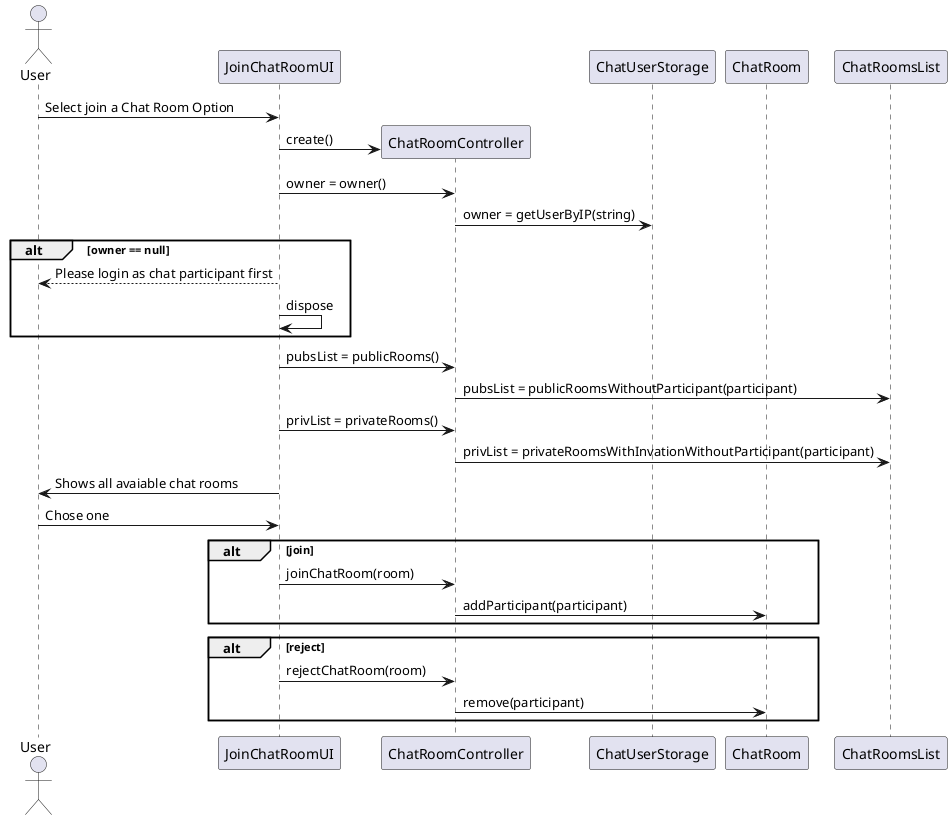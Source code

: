 @startuml design_joinChatRoom_ipc05.3.png
actor User
participant "JoinChatRoomUI" as pui
participant "ChatRoomController" as pctrl
participant "ChatUserStorage" as p
participant "ChatRoom" as chatR
participant "ChatRoomsList" as chatRL


User -> pui: Select join a Chat Room Option

create pctrl
pui -> pctrl: create()


pui -> pctrl : owner = owner()
pctrl -> p : owner = getUserByIP(string)

alt owner == null
    User <-- pui : Please login as chat participant first
    pui -> pui : dispose
end alt



pui -> pctrl : pubsList = publicRooms()
pctrl -> chatRL : pubsList = publicRoomsWithoutParticipant(participant)
pui -> pctrl : privList = privateRooms()
pctrl -> chatRL : privList = privateRoomsWithInvationWithoutParticipant(participant)

pui -> User : Shows all avaiable chat rooms

User -> pui : Chose one

alt join
pui -> pctrl : joinChatRoom(room)

pctrl -> chatR : addParticipant(participant)
end

alt reject
pui -> pctrl : rejectChatRoom(room)

pctrl -> chatR : remove(participant)
end
@enduml
